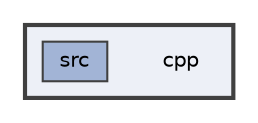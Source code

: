 digraph "cpp"
{
 // LATEX_PDF_SIZE
  bgcolor="transparent";
  edge [fontname=Helvetica,fontsize=10,labelfontname=Helvetica,labelfontsize=10];
  node [fontname=Helvetica,fontsize=10,shape=box,height=0.2,width=0.4];
  compound=true
  subgraph clusterdir_df511e5bd85cec96854b39d5e1c27aa8 {
    graph [ bgcolor="#edf0f7", pencolor="grey25", label="", fontname=Helvetica,fontsize=10 style="filled,bold", URL="dir_df511e5bd85cec96854b39d5e1c27aa8.html",tooltip=""]
    dir_df511e5bd85cec96854b39d5e1c27aa8 [shape=plaintext, label="cpp"];
  dir_7e72c7cf48e3493f8206cd364e6bc9f6 [label="src", fillcolor="#a2b4d6", color="grey25", style="filled", URL="dir_7e72c7cf48e3493f8206cd364e6bc9f6.html",tooltip=""];
  }
}
